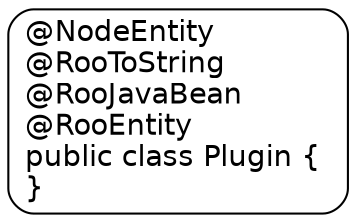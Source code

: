 digraph Plugin {
  node [
    fontname = "Bitstream Vera Sans"
    shape = "Mrecord"
  ]
  edge [
    fontname = "Bitstream Vera Sans"
  ]

  Plugin [
    
    label = "{@NodeEntity\
    \l@RooToString\
    \l@RooJavaBean\
    \l@RooEntity\
    \lpublic class Plugin \{\
    \l\}\
    \l}"
  ]

}
